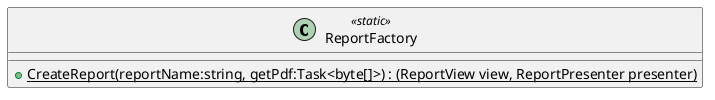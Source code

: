 @startuml
class ReportFactory <<static>> {
    + {static} CreateReport(reportName:string, getPdf:Task<byte[]>) : (ReportView view, ReportPresenter presenter)
}
@enduml
